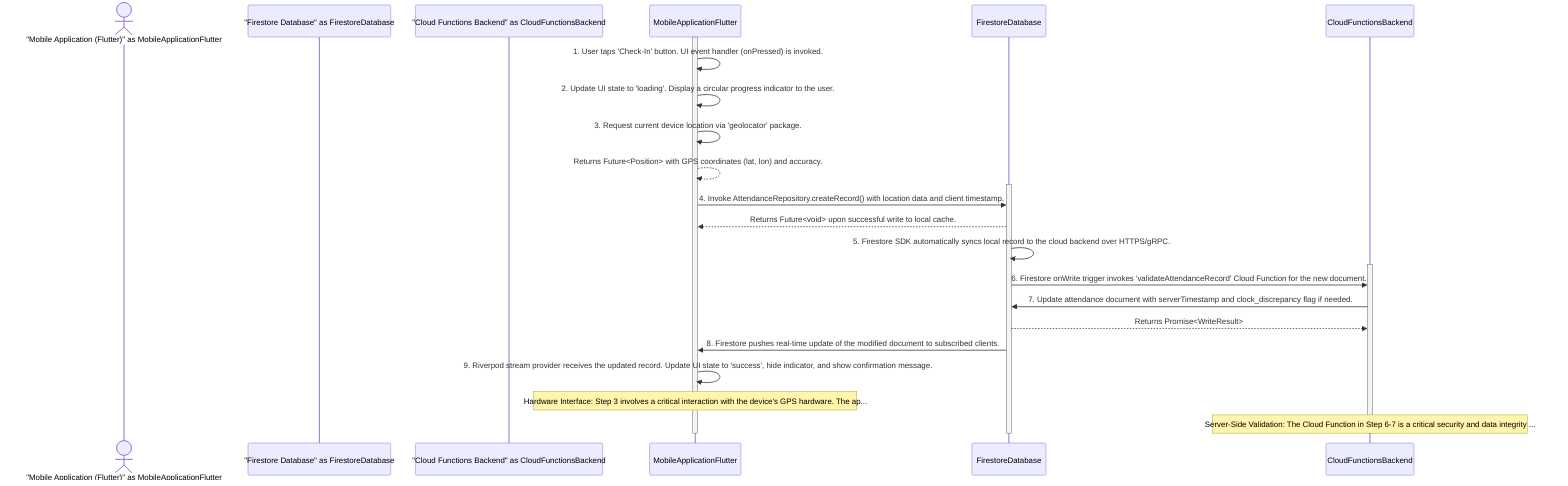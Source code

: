 sequenceDiagram
    actor "Mobile Application (Flutter)" as MobileApplicationFlutter
    participant "Firestore Database" as FirestoreDatabase
    participant "Cloud Functions Backend" as CloudFunctionsBackend

    activate MobileApplicationFlutter
    MobileApplicationFlutter->>MobileApplicationFlutter: 1. User taps 'Check-In' button. UI event handler (onPressed) is invoked.
    MobileApplicationFlutter->>MobileApplicationFlutter: 2. Update UI state to 'loading'. Display a circular progress indicator to the user.
    MobileApplicationFlutter->>MobileApplicationFlutter: 3. Request current device location via 'geolocator' package.
    MobileApplicationFlutter-->>MobileApplicationFlutter: Returns Future<Position> with GPS coordinates (lat, lon) and accuracy.
    activate FirestoreDatabase
    MobileApplicationFlutter->>FirestoreDatabase: 4. Invoke AttendanceRepository.createRecord() with location data and client timestamp.
    FirestoreDatabase-->>MobileApplicationFlutter: Returns Future<void> upon successful write to local cache.
    FirestoreDatabase->>FirestoreDatabase: 5. Firestore SDK automatically syncs local record to the cloud backend over HTTPS/gRPC.
    activate CloudFunctionsBackend
    FirestoreDatabase->>CloudFunctionsBackend: 6. Firestore onWrite trigger invokes 'validateAttendanceRecord' Cloud Function for the new document.
    CloudFunctionsBackend->>FirestoreDatabase: 7. Update attendance document with serverTimestamp and clock_discrepancy flag if needed.
    FirestoreDatabase-->>CloudFunctionsBackend: Returns Promise<WriteResult>
    FirestoreDatabase->>MobileApplicationFlutter: 8. Firestore pushes real-time update of the modified document to subscribed clients.
    MobileApplicationFlutter->>MobileApplicationFlutter: 9. Riverpod stream provider receives the updated record. Update UI state to 'success', hide indicator, and show confirmation message.

    note over MobileApplicationFlutter: Hardware Interface: Step 3 involves a critical interaction with the device's GPS hardware. The ap...
    note over CloudFunctionsBackend: Server-Side Validation: The Cloud Function in Step 6-7 is a critical security and data integrity ...

    deactivate CloudFunctionsBackend
    deactivate FirestoreDatabase
    deactivate MobileApplicationFlutter